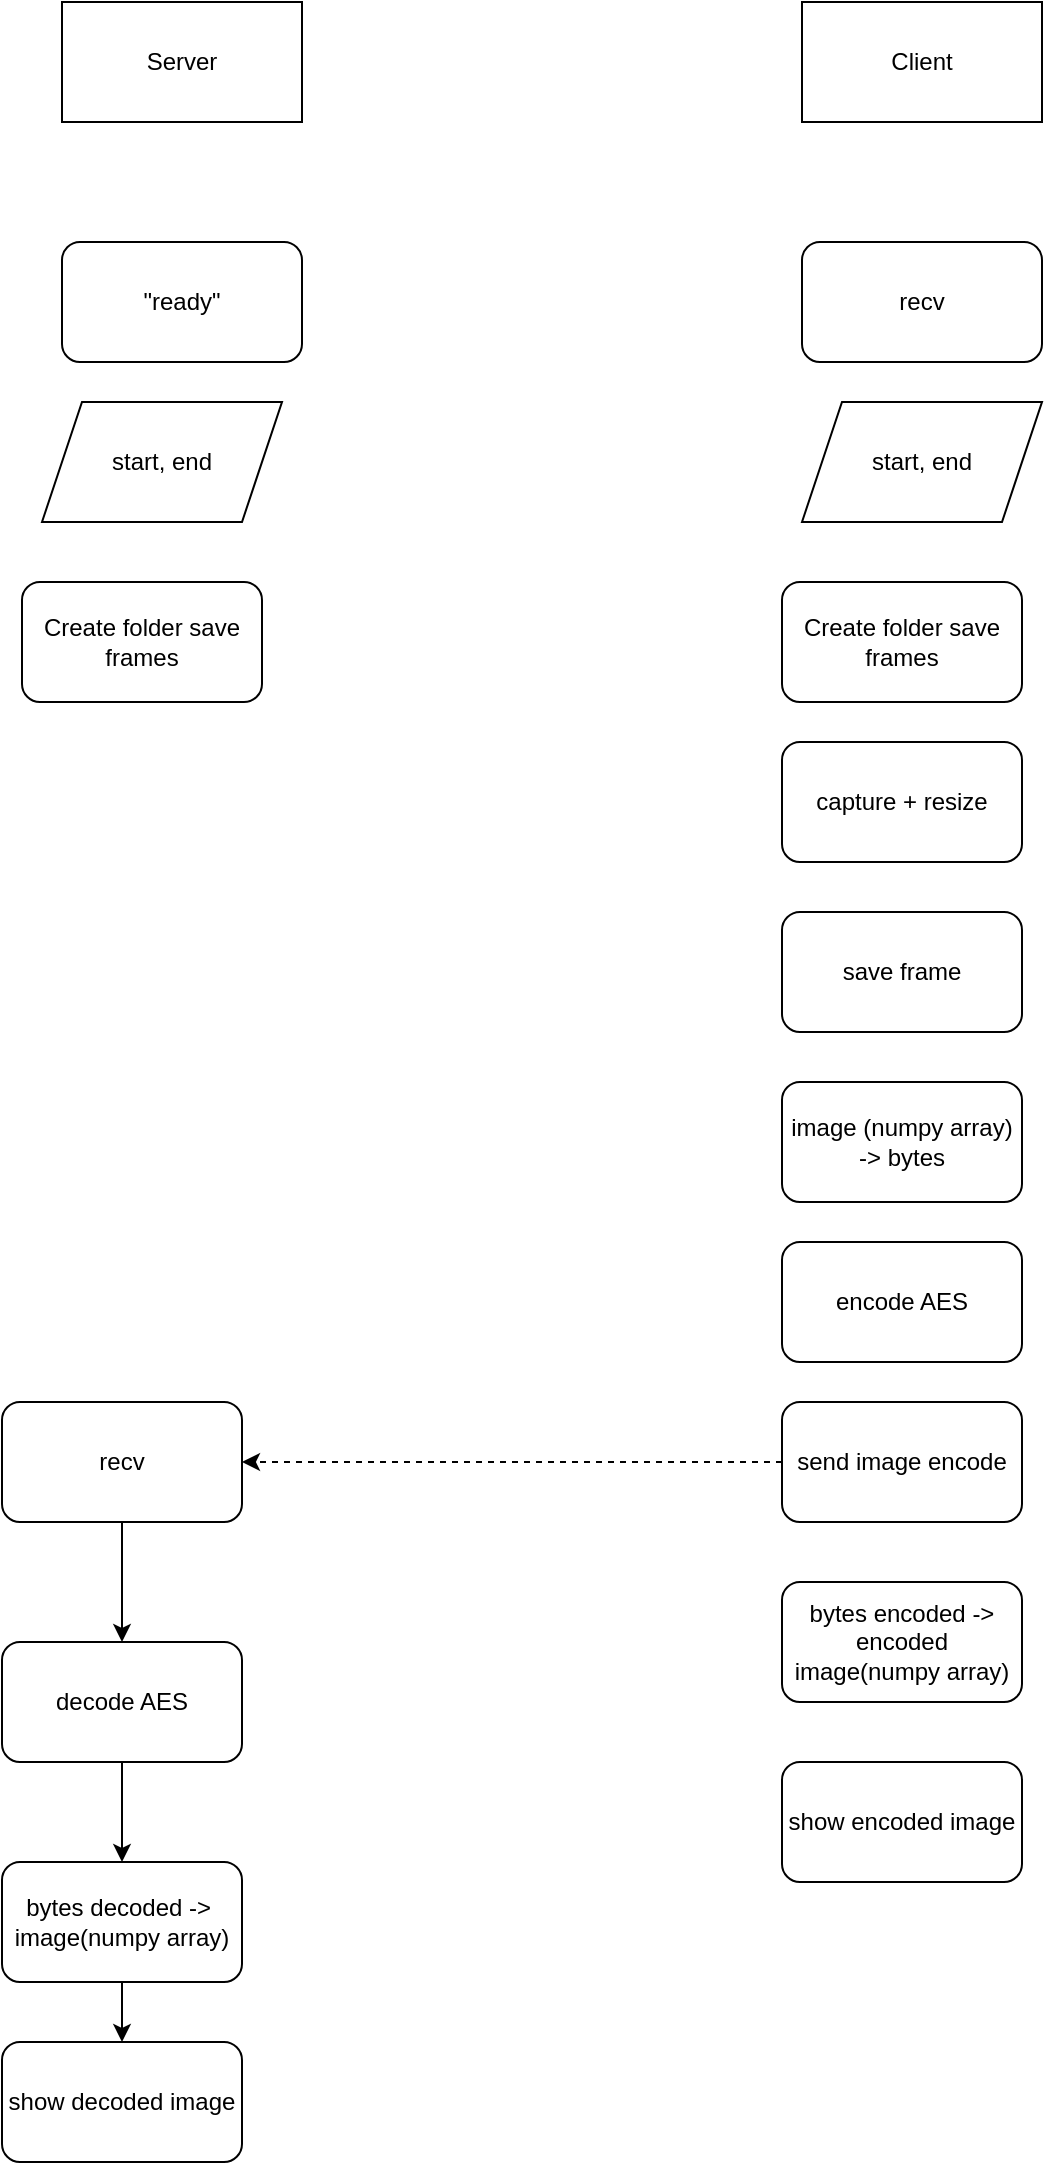 <mxfile version="16.5.1" type="github">
  <diagram id="gmC2t2BmalihPaxnFlcq" name="Page-1">
    <mxGraphModel dx="1038" dy="571" grid="1" gridSize="10" guides="1" tooltips="1" connect="1" arrows="1" fold="1" page="1" pageScale="1" pageWidth="827" pageHeight="1169" math="0" shadow="0">
      <root>
        <mxCell id="0" />
        <mxCell id="1" parent="0" />
        <mxCell id="eqxSHxZvD5lVZVVjLziu-1" value="Server" style="rounded=0;whiteSpace=wrap;html=1;" vertex="1" parent="1">
          <mxGeometry x="160" y="100" width="120" height="60" as="geometry" />
        </mxCell>
        <mxCell id="eqxSHxZvD5lVZVVjLziu-2" value="Client" style="rounded=0;whiteSpace=wrap;html=1;" vertex="1" parent="1">
          <mxGeometry x="530" y="100" width="120" height="60" as="geometry" />
        </mxCell>
        <mxCell id="eqxSHxZvD5lVZVVjLziu-4" value="&quot;ready&quot;" style="rounded=1;whiteSpace=wrap;html=1;" vertex="1" parent="1">
          <mxGeometry x="160" y="220" width="120" height="60" as="geometry" />
        </mxCell>
        <mxCell id="eqxSHxZvD5lVZVVjLziu-6" value="recv" style="rounded=1;whiteSpace=wrap;html=1;" vertex="1" parent="1">
          <mxGeometry x="530" y="220" width="120" height="60" as="geometry" />
        </mxCell>
        <mxCell id="eqxSHxZvD5lVZVVjLziu-7" value="capture + resize" style="rounded=1;whiteSpace=wrap;html=1;" vertex="1" parent="1">
          <mxGeometry x="520" y="470" width="120" height="60" as="geometry" />
        </mxCell>
        <mxCell id="eqxSHxZvD5lVZVVjLziu-8" value="start, end" style="shape=parallelogram;perimeter=parallelogramPerimeter;whiteSpace=wrap;html=1;fixedSize=1;" vertex="1" parent="1">
          <mxGeometry x="530" y="300" width="120" height="60" as="geometry" />
        </mxCell>
        <mxCell id="eqxSHxZvD5lVZVVjLziu-9" value="start, end" style="shape=parallelogram;perimeter=parallelogramPerimeter;whiteSpace=wrap;html=1;fixedSize=1;" vertex="1" parent="1">
          <mxGeometry x="150" y="300" width="120" height="60" as="geometry" />
        </mxCell>
        <mxCell id="eqxSHxZvD5lVZVVjLziu-10" value="Create folder save frames" style="rounded=1;whiteSpace=wrap;html=1;" vertex="1" parent="1">
          <mxGeometry x="140" y="390" width="120" height="60" as="geometry" />
        </mxCell>
        <mxCell id="eqxSHxZvD5lVZVVjLziu-12" value="Create folder save frames" style="rounded=1;whiteSpace=wrap;html=1;" vertex="1" parent="1">
          <mxGeometry x="520" y="390" width="120" height="60" as="geometry" />
        </mxCell>
        <mxCell id="eqxSHxZvD5lVZVVjLziu-13" value="save frame" style="rounded=1;whiteSpace=wrap;html=1;" vertex="1" parent="1">
          <mxGeometry x="520" y="555" width="120" height="60" as="geometry" />
        </mxCell>
        <mxCell id="eqxSHxZvD5lVZVVjLziu-14" value="image (numpy array) -&amp;gt; bytes" style="rounded=1;whiteSpace=wrap;html=1;" vertex="1" parent="1">
          <mxGeometry x="520" y="640" width="120" height="60" as="geometry" />
        </mxCell>
        <mxCell id="eqxSHxZvD5lVZVVjLziu-15" value="encode AES" style="rounded=1;whiteSpace=wrap;html=1;" vertex="1" parent="1">
          <mxGeometry x="520" y="720" width="120" height="60" as="geometry" />
        </mxCell>
        <mxCell id="eqxSHxZvD5lVZVVjLziu-27" value="" style="edgeStyle=orthogonalEdgeStyle;rounded=0;orthogonalLoop=1;jettySize=auto;html=1;entryX=1;entryY=0.5;entryDx=0;entryDy=0;dashed=1;" edge="1" parent="1" source="eqxSHxZvD5lVZVVjLziu-16" target="eqxSHxZvD5lVZVVjLziu-19">
          <mxGeometry relative="1" as="geometry">
            <mxPoint x="420" y="830" as="targetPoint" />
          </mxGeometry>
        </mxCell>
        <mxCell id="eqxSHxZvD5lVZVVjLziu-16" value="send image encode" style="rounded=1;whiteSpace=wrap;html=1;" vertex="1" parent="1">
          <mxGeometry x="520" y="800" width="120" height="60" as="geometry" />
        </mxCell>
        <mxCell id="eqxSHxZvD5lVZVVjLziu-17" value="bytes encoded -&amp;gt; encoded image(numpy array)" style="rounded=1;whiteSpace=wrap;html=1;" vertex="1" parent="1">
          <mxGeometry x="520" y="890" width="120" height="60" as="geometry" />
        </mxCell>
        <mxCell id="eqxSHxZvD5lVZVVjLziu-18" value="show encoded image" style="rounded=1;whiteSpace=wrap;html=1;" vertex="1" parent="1">
          <mxGeometry x="520" y="980" width="120" height="60" as="geometry" />
        </mxCell>
        <mxCell id="eqxSHxZvD5lVZVVjLziu-28" value="" style="edgeStyle=orthogonalEdgeStyle;rounded=0;orthogonalLoop=1;jettySize=auto;html=1;" edge="1" parent="1" source="eqxSHxZvD5lVZVVjLziu-19" target="eqxSHxZvD5lVZVVjLziu-21">
          <mxGeometry relative="1" as="geometry" />
        </mxCell>
        <mxCell id="eqxSHxZvD5lVZVVjLziu-19" value="recv" style="rounded=1;whiteSpace=wrap;html=1;" vertex="1" parent="1">
          <mxGeometry x="130" y="800" width="120" height="60" as="geometry" />
        </mxCell>
        <mxCell id="eqxSHxZvD5lVZVVjLziu-29" value="" style="edgeStyle=orthogonalEdgeStyle;rounded=0;orthogonalLoop=1;jettySize=auto;html=1;" edge="1" parent="1" source="eqxSHxZvD5lVZVVjLziu-21" target="eqxSHxZvD5lVZVVjLziu-22">
          <mxGeometry relative="1" as="geometry" />
        </mxCell>
        <mxCell id="eqxSHxZvD5lVZVVjLziu-21" value="decode AES" style="rounded=1;whiteSpace=wrap;html=1;" vertex="1" parent="1">
          <mxGeometry x="130" y="920" width="120" height="60" as="geometry" />
        </mxCell>
        <mxCell id="eqxSHxZvD5lVZVVjLziu-31" value="" style="edgeStyle=orthogonalEdgeStyle;rounded=0;orthogonalLoop=1;jettySize=auto;html=1;" edge="1" parent="1" source="eqxSHxZvD5lVZVVjLziu-22" target="eqxSHxZvD5lVZVVjLziu-30">
          <mxGeometry relative="1" as="geometry" />
        </mxCell>
        <mxCell id="eqxSHxZvD5lVZVVjLziu-22" value="bytes decoded -&amp;gt;&amp;nbsp; image(numpy array)" style="rounded=1;whiteSpace=wrap;html=1;" vertex="1" parent="1">
          <mxGeometry x="130" y="1030" width="120" height="60" as="geometry" />
        </mxCell>
        <mxCell id="eqxSHxZvD5lVZVVjLziu-30" value="show decoded image" style="rounded=1;whiteSpace=wrap;html=1;" vertex="1" parent="1">
          <mxGeometry x="130" y="1120" width="120" height="60" as="geometry" />
        </mxCell>
      </root>
    </mxGraphModel>
  </diagram>
</mxfile>
